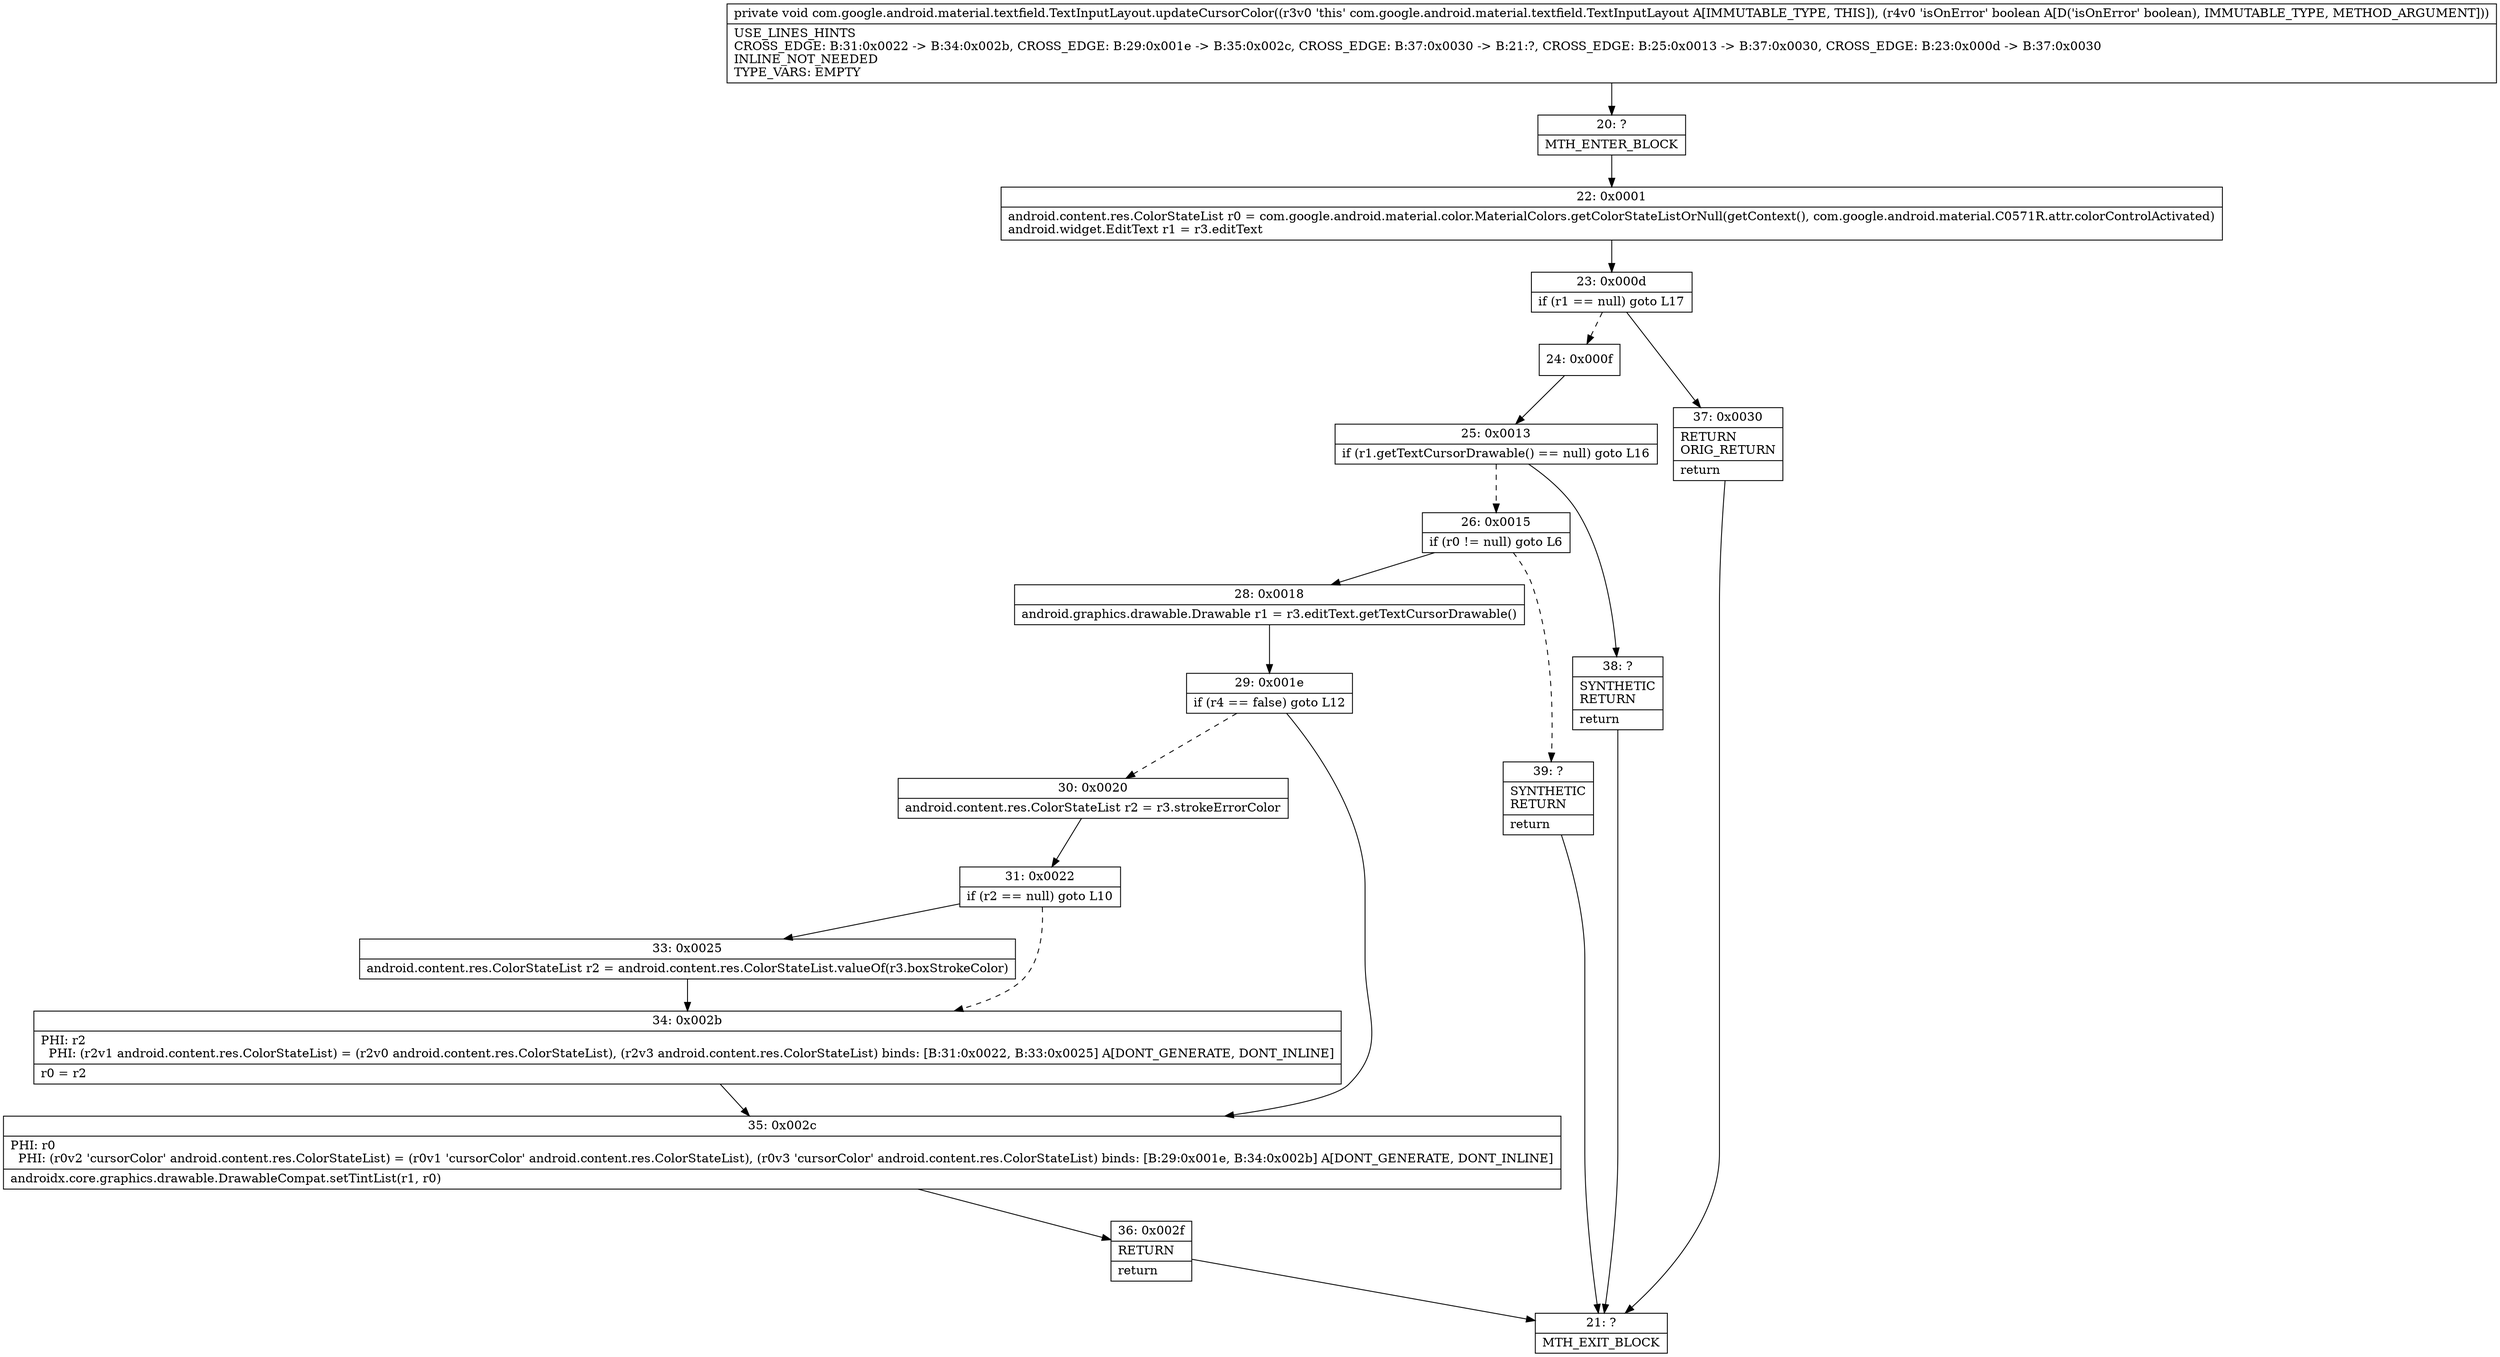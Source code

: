 digraph "CFG forcom.google.android.material.textfield.TextInputLayout.updateCursorColor(Z)V" {
Node_20 [shape=record,label="{20\:\ ?|MTH_ENTER_BLOCK\l}"];
Node_22 [shape=record,label="{22\:\ 0x0001|android.content.res.ColorStateList r0 = com.google.android.material.color.MaterialColors.getColorStateListOrNull(getContext(), com.google.android.material.C0571R.attr.colorControlActivated)\landroid.widget.EditText r1 = r3.editText\l}"];
Node_23 [shape=record,label="{23\:\ 0x000d|if (r1 == null) goto L17\l}"];
Node_24 [shape=record,label="{24\:\ 0x000f}"];
Node_25 [shape=record,label="{25\:\ 0x0013|if (r1.getTextCursorDrawable() == null) goto L16\l}"];
Node_26 [shape=record,label="{26\:\ 0x0015|if (r0 != null) goto L6\l}"];
Node_28 [shape=record,label="{28\:\ 0x0018|android.graphics.drawable.Drawable r1 = r3.editText.getTextCursorDrawable()\l}"];
Node_29 [shape=record,label="{29\:\ 0x001e|if (r4 == false) goto L12\l}"];
Node_30 [shape=record,label="{30\:\ 0x0020|android.content.res.ColorStateList r2 = r3.strokeErrorColor\l}"];
Node_31 [shape=record,label="{31\:\ 0x0022|if (r2 == null) goto L10\l}"];
Node_33 [shape=record,label="{33\:\ 0x0025|android.content.res.ColorStateList r2 = android.content.res.ColorStateList.valueOf(r3.boxStrokeColor)\l}"];
Node_34 [shape=record,label="{34\:\ 0x002b|PHI: r2 \l  PHI: (r2v1 android.content.res.ColorStateList) = (r2v0 android.content.res.ColorStateList), (r2v3 android.content.res.ColorStateList) binds: [B:31:0x0022, B:33:0x0025] A[DONT_GENERATE, DONT_INLINE]\l|r0 = r2\l}"];
Node_35 [shape=record,label="{35\:\ 0x002c|PHI: r0 \l  PHI: (r0v2 'cursorColor' android.content.res.ColorStateList) = (r0v1 'cursorColor' android.content.res.ColorStateList), (r0v3 'cursorColor' android.content.res.ColorStateList) binds: [B:29:0x001e, B:34:0x002b] A[DONT_GENERATE, DONT_INLINE]\l|androidx.core.graphics.drawable.DrawableCompat.setTintList(r1, r0)\l}"];
Node_36 [shape=record,label="{36\:\ 0x002f|RETURN\l|return\l}"];
Node_21 [shape=record,label="{21\:\ ?|MTH_EXIT_BLOCK\l}"];
Node_39 [shape=record,label="{39\:\ ?|SYNTHETIC\lRETURN\l|return\l}"];
Node_38 [shape=record,label="{38\:\ ?|SYNTHETIC\lRETURN\l|return\l}"];
Node_37 [shape=record,label="{37\:\ 0x0030|RETURN\lORIG_RETURN\l|return\l}"];
MethodNode[shape=record,label="{private void com.google.android.material.textfield.TextInputLayout.updateCursorColor((r3v0 'this' com.google.android.material.textfield.TextInputLayout A[IMMUTABLE_TYPE, THIS]), (r4v0 'isOnError' boolean A[D('isOnError' boolean), IMMUTABLE_TYPE, METHOD_ARGUMENT]))  | USE_LINES_HINTS\lCROSS_EDGE: B:31:0x0022 \-\> B:34:0x002b, CROSS_EDGE: B:29:0x001e \-\> B:35:0x002c, CROSS_EDGE: B:37:0x0030 \-\> B:21:?, CROSS_EDGE: B:25:0x0013 \-\> B:37:0x0030, CROSS_EDGE: B:23:0x000d \-\> B:37:0x0030\lINLINE_NOT_NEEDED\lTYPE_VARS: EMPTY\l}"];
MethodNode -> Node_20;Node_20 -> Node_22;
Node_22 -> Node_23;
Node_23 -> Node_24[style=dashed];
Node_23 -> Node_37;
Node_24 -> Node_25;
Node_25 -> Node_26[style=dashed];
Node_25 -> Node_38;
Node_26 -> Node_28;
Node_26 -> Node_39[style=dashed];
Node_28 -> Node_29;
Node_29 -> Node_30[style=dashed];
Node_29 -> Node_35;
Node_30 -> Node_31;
Node_31 -> Node_33;
Node_31 -> Node_34[style=dashed];
Node_33 -> Node_34;
Node_34 -> Node_35;
Node_35 -> Node_36;
Node_36 -> Node_21;
Node_39 -> Node_21;
Node_38 -> Node_21;
Node_37 -> Node_21;
}

